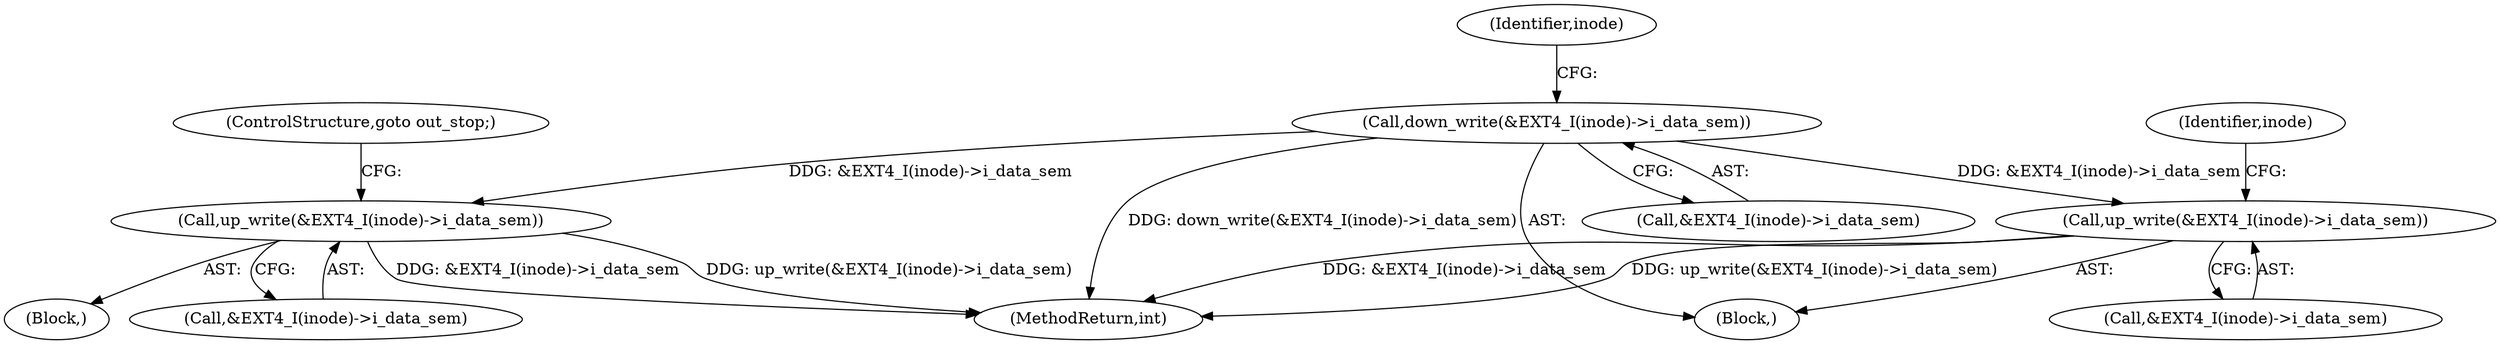 digraph "0_linux_ea3d7209ca01da209cda6f0dea8be9cc4b7a933b_6@API" {
"1000340" [label="(Call,down_write(&EXT4_I(inode)->i_data_sem))"];
"1000359" [label="(Call,up_write(&EXT4_I(inode)->i_data_sem))"];
"1000386" [label="(Call,up_write(&EXT4_I(inode)->i_data_sem))"];
"1000365" [label="(ControlStructure,goto out_stop;)"];
"1000359" [label="(Call,up_write(&EXT4_I(inode)->i_data_sem))"];
"1000430" [label="(MethodReturn,int)"];
"1000394" [label="(Identifier,inode)"];
"1000340" [label="(Call,down_write(&EXT4_I(inode)->i_data_sem))"];
"1000358" [label="(Block,)"];
"1000347" [label="(Identifier,inode)"];
"1000341" [label="(Call,&EXT4_I(inode)->i_data_sem)"];
"1000387" [label="(Call,&EXT4_I(inode)->i_data_sem)"];
"1000112" [label="(Block,)"];
"1000386" [label="(Call,up_write(&EXT4_I(inode)->i_data_sem))"];
"1000360" [label="(Call,&EXT4_I(inode)->i_data_sem)"];
"1000340" -> "1000112"  [label="AST: "];
"1000340" -> "1000341"  [label="CFG: "];
"1000341" -> "1000340"  [label="AST: "];
"1000347" -> "1000340"  [label="CFG: "];
"1000340" -> "1000430"  [label="DDG: down_write(&EXT4_I(inode)->i_data_sem)"];
"1000340" -> "1000359"  [label="DDG: &EXT4_I(inode)->i_data_sem"];
"1000340" -> "1000386"  [label="DDG: &EXT4_I(inode)->i_data_sem"];
"1000359" -> "1000358"  [label="AST: "];
"1000359" -> "1000360"  [label="CFG: "];
"1000360" -> "1000359"  [label="AST: "];
"1000365" -> "1000359"  [label="CFG: "];
"1000359" -> "1000430"  [label="DDG: &EXT4_I(inode)->i_data_sem"];
"1000359" -> "1000430"  [label="DDG: up_write(&EXT4_I(inode)->i_data_sem)"];
"1000386" -> "1000112"  [label="AST: "];
"1000386" -> "1000387"  [label="CFG: "];
"1000387" -> "1000386"  [label="AST: "];
"1000394" -> "1000386"  [label="CFG: "];
"1000386" -> "1000430"  [label="DDG: &EXT4_I(inode)->i_data_sem"];
"1000386" -> "1000430"  [label="DDG: up_write(&EXT4_I(inode)->i_data_sem)"];
}
